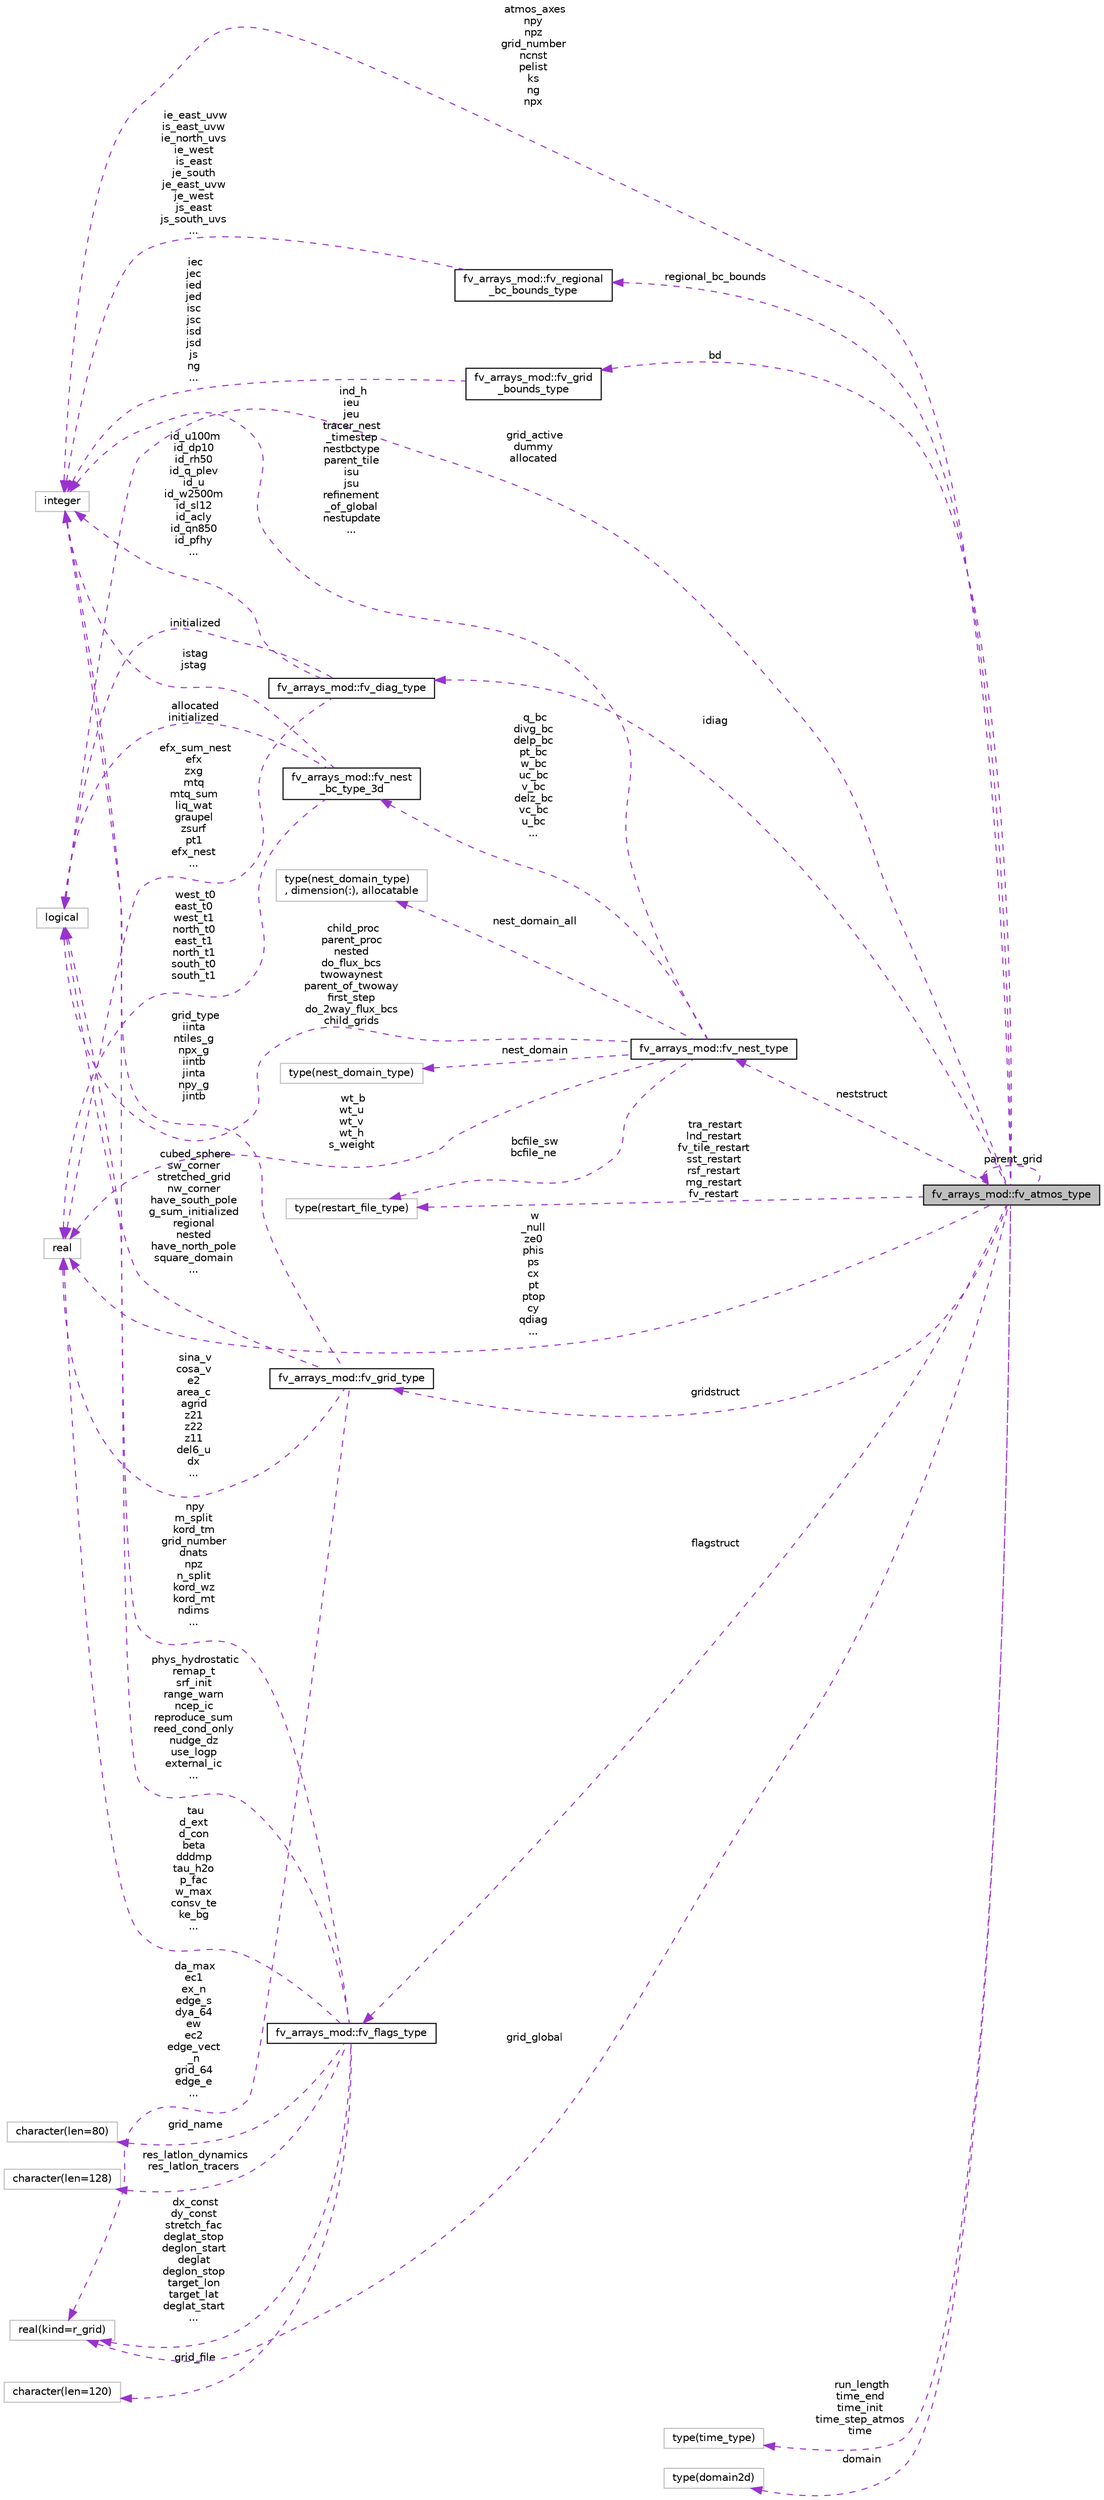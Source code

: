 digraph "fv_arrays_mod::fv_atmos_type"
{
 // INTERACTIVE_SVG=YES
  edge [fontname="Helvetica",fontsize="10",labelfontname="Helvetica",labelfontsize="10"];
  node [fontname="Helvetica",fontsize="10",shape=record];
  rankdir="LR";
  Node1 [label="fv_arrays_mod::fv_atmos_type",height=0.2,width=0.4,color="black", fillcolor="grey75", style="filled" fontcolor="black"];
  Node2 -> Node1 [dir="back",color="darkorchid3",fontsize="10",style="dashed",label=" grid_active\ndummy\nallocated" ,fontname="Helvetica"];
  Node2 [label="logical",height=0.2,width=0.4,color="grey75", fillcolor="white", style="filled"];
  Node3 -> Node1 [dir="back",color="darkorchid3",fontsize="10",style="dashed",label=" regional_bc_bounds" ,fontname="Helvetica"];
  Node3 [label="fv_arrays_mod::fv_regional\l_bc_bounds_type",height=0.2,width=0.4,color="black", fillcolor="white", style="filled",URL="$structfv__arrays__mod_1_1fv__regional__bc__bounds__type.html"];
  Node4 -> Node3 [dir="back",color="darkorchid3",fontsize="10",style="dashed",label=" ie_east_uvw\nis_east_uvw\nie_north_uvs\nie_west\nis_east\nje_south\nje_east_uvw\nje_west\njs_east\njs_south_uvs\n..." ,fontname="Helvetica"];
  Node4 [label="integer",height=0.2,width=0.4,color="grey75", fillcolor="white", style="filled"];
  Node5 -> Node1 [dir="back",color="darkorchid3",fontsize="10",style="dashed",label=" tra_restart\nlnd_restart\nfv_tile_restart\nsst_restart\nrsf_restart\nmg_restart\nfv_restart" ,fontname="Helvetica"];
  Node5 [label="type(restart_file_type)",height=0.2,width=0.4,color="grey75", fillcolor="white", style="filled"];
  Node6 -> Node1 [dir="back",color="darkorchid3",fontsize="10",style="dashed",label=" bd" ,fontname="Helvetica"];
  Node6 [label="fv_arrays_mod::fv_grid\l_bounds_type",height=0.2,width=0.4,color="black", fillcolor="white", style="filled",URL="$structfv__arrays__mod_1_1fv__grid__bounds__type.html"];
  Node4 -> Node6 [dir="back",color="darkorchid3",fontsize="10",style="dashed",label=" iec\njec\nied\njed\nisc\njsc\nisd\njsd\njs\nng\n..." ,fontname="Helvetica"];
  Node1 -> Node1 [dir="back",color="darkorchid3",fontsize="10",style="dashed",label=" parent_grid" ,fontname="Helvetica"];
  Node7 -> Node1 [dir="back",color="darkorchid3",fontsize="10",style="dashed",label=" run_length\ntime_end\ntime_init\ntime_step_atmos\ntime" ,fontname="Helvetica"];
  Node7 [label="type(time_type)",height=0.2,width=0.4,color="grey75", fillcolor="white", style="filled"];
  Node8 -> Node1 [dir="back",color="darkorchid3",fontsize="10",style="dashed",label=" flagstruct" ,fontname="Helvetica"];
  Node8 [label="fv_arrays_mod::fv_flags_type",height=0.2,width=0.4,color="black", fillcolor="white", style="filled",URL="$structfv__arrays__mod_1_1fv__flags__type.html"];
  Node2 -> Node8 [dir="back",color="darkorchid3",fontsize="10",style="dashed",label=" phys_hydrostatic\nremap_t\nsrf_init\nrange_warn\nncep_ic\nreproduce_sum\nreed_cond_only\nnudge_dz\nuse_logp\nexternal_ic\n..." ,fontname="Helvetica"];
  Node9 -> Node8 [dir="back",color="darkorchid3",fontsize="10",style="dashed",label=" grid_file" ,fontname="Helvetica"];
  Node9 [label="character(len=120)",height=0.2,width=0.4,color="grey75", fillcolor="white", style="filled"];
  Node10 -> Node8 [dir="back",color="darkorchid3",fontsize="10",style="dashed",label=" grid_name" ,fontname="Helvetica"];
  Node10 [label="character(len=80)",height=0.2,width=0.4,color="grey75", fillcolor="white", style="filled"];
  Node11 -> Node8 [dir="back",color="darkorchid3",fontsize="10",style="dashed",label=" res_latlon_dynamics\nres_latlon_tracers" ,fontname="Helvetica"];
  Node11 [label="character(len=128)",height=0.2,width=0.4,color="grey75", fillcolor="white", style="filled"];
  Node12 -> Node8 [dir="back",color="darkorchid3",fontsize="10",style="dashed",label=" tau\nd_ext\nd_con\nbeta\ndddmp\ntau_h2o\np_fac\nw_max\nconsv_te\nke_bg\n..." ,fontname="Helvetica"];
  Node12 [label="real",height=0.2,width=0.4,color="grey75", fillcolor="white", style="filled"];
  Node4 -> Node8 [dir="back",color="darkorchid3",fontsize="10",style="dashed",label=" npy\nm_split\nkord_tm\ngrid_number\ndnats\nnpz\nn_split\nkord_wz\nkord_mt\nndims\n..." ,fontname="Helvetica"];
  Node13 -> Node8 [dir="back",color="darkorchid3",fontsize="10",style="dashed",label=" dx_const\ndy_const\nstretch_fac\ndeglat_stop\ndeglon_start\ndeglat\ndeglon_stop\ntarget_lon\ntarget_lat\ndeglat_start\n..." ,fontname="Helvetica"];
  Node13 [label="real(kind=r_grid)",height=0.2,width=0.4,color="grey75", fillcolor="white", style="filled"];
  Node14 -> Node1 [dir="back",color="darkorchid3",fontsize="10",style="dashed",label=" neststruct" ,fontname="Helvetica"];
  Node14 [label="fv_arrays_mod::fv_nest_type",height=0.2,width=0.4,color="black", fillcolor="white", style="filled",URL="$structfv__arrays__mod_1_1fv__nest__type.html"];
  Node2 -> Node14 [dir="back",color="darkorchid3",fontsize="10",style="dashed",label=" child_proc\nparent_proc\nnested\ndo_flux_bcs\ntwowaynest\nparent_of_twoway\nfirst_step\ndo_2way_flux_bcs\nchild_grids" ,fontname="Helvetica"];
  Node5 -> Node14 [dir="back",color="darkorchid3",fontsize="10",style="dashed",label=" bcfile_sw\nbcfile_ne" ,fontname="Helvetica"];
  Node15 -> Node14 [dir="back",color="darkorchid3",fontsize="10",style="dashed",label=" nest_domain" ,fontname="Helvetica"];
  Node15 [label="type(nest_domain_type)",height=0.2,width=0.4,color="grey75", fillcolor="white", style="filled"];
  Node16 -> Node14 [dir="back",color="darkorchid3",fontsize="10",style="dashed",label=" q_bc\ndivg_bc\ndelp_bc\npt_bc\nw_bc\nuc_bc\nv_bc\ndelz_bc\nvc_bc\nu_bc\n..." ,fontname="Helvetica"];
  Node16 [label="fv_arrays_mod::fv_nest\l_bc_type_3d",height=0.2,width=0.4,color="black", fillcolor="white", style="filled",URL="$structfv__arrays__mod_1_1fv__nest__bc__type__3d.html"];
  Node2 -> Node16 [dir="back",color="darkorchid3",fontsize="10",style="dashed",label=" allocated\ninitialized" ,fontname="Helvetica"];
  Node4 -> Node16 [dir="back",color="darkorchid3",fontsize="10",style="dashed",label=" istag\njstag" ,fontname="Helvetica"];
  Node12 -> Node16 [dir="back",color="darkorchid3",fontsize="10",style="dashed",label=" west_t0\neast_t0\nwest_t1\nnorth_t0\neast_t1\nnorth_t1\nsouth_t0\nsouth_t1" ,fontname="Helvetica"];
  Node17 -> Node14 [dir="back",color="darkorchid3",fontsize="10",style="dashed",label=" nest_domain_all" ,fontname="Helvetica"];
  Node17 [label="type(nest_domain_type)\l, dimension(:), allocatable",height=0.2,width=0.4,color="grey75", fillcolor="white", style="filled"];
  Node12 -> Node14 [dir="back",color="darkorchid3",fontsize="10",style="dashed",label=" wt_b\nwt_u\nwt_v\nwt_h\ns_weight" ,fontname="Helvetica"];
  Node4 -> Node14 [dir="back",color="darkorchid3",fontsize="10",style="dashed",label=" ind_h\nieu\njeu\ntracer_nest\l_timestep\nnestbctype\nparent_tile\nisu\njsu\nrefinement\l_of_global\nnestupdate\n..." ,fontname="Helvetica"];
  Node12 -> Node1 [dir="back",color="darkorchid3",fontsize="10",style="dashed",label=" w\n_null\nze0\nphis\nps\ncx\npt\nptop\ncy\nqdiag\n..." ,fontname="Helvetica"];
  Node4 -> Node1 [dir="back",color="darkorchid3",fontsize="10",style="dashed",label=" atmos_axes\nnpy\nnpz\ngrid_number\nncnst\npelist\nks\nng\nnpx" ,fontname="Helvetica"];
  Node13 -> Node1 [dir="back",color="darkorchid3",fontsize="10",style="dashed",label=" grid_global" ,fontname="Helvetica"];
  Node18 -> Node1 [dir="back",color="darkorchid3",fontsize="10",style="dashed",label=" idiag" ,fontname="Helvetica"];
  Node18 [label="fv_arrays_mod::fv_diag_type",height=0.2,width=0.4,color="black", fillcolor="white", style="filled",URL="$structfv__arrays__mod_1_1fv__diag__type.html"];
  Node2 -> Node18 [dir="back",color="darkorchid3",fontsize="10",style="dashed",label=" initialized" ,fontname="Helvetica"];
  Node12 -> Node18 [dir="back",color="darkorchid3",fontsize="10",style="dashed",label=" efx_sum_nest\nefx\nzxg\nmtq\nmtq_sum\nliq_wat\ngraupel\nzsurf\npt1\nefx_nest\n..." ,fontname="Helvetica"];
  Node4 -> Node18 [dir="back",color="darkorchid3",fontsize="10",style="dashed",label=" id_u100m\nid_dp10\nid_rh50\nid_q_plev\nid_u\nid_w2500m\nid_sl12\nid_acly\nid_qn850\nid_pfhy\n..." ,fontname="Helvetica"];
  Node19 -> Node1 [dir="back",color="darkorchid3",fontsize="10",style="dashed",label=" gridstruct" ,fontname="Helvetica"];
  Node19 [label="fv_arrays_mod::fv_grid_type",height=0.2,width=0.4,color="black", fillcolor="white", style="filled",URL="$structfv__arrays__mod_1_1fv__grid__type.html",tooltip="The type &#39;fv_grid_type&#39; is made up of grid-dependent information from fv_grid_tools and fv_grid_utils..."];
  Node2 -> Node19 [dir="back",color="darkorchid3",fontsize="10",style="dashed",label=" cubed_sphere\nsw_corner\nstretched_grid\nnw_corner\nhave_south_pole\ng_sum_initialized\nregional\nnested\nhave_north_pole\nsquare_domain\n..." ,fontname="Helvetica"];
  Node4 -> Node19 [dir="back",color="darkorchid3",fontsize="10",style="dashed",label=" grid_type\niinta\nntiles_g\nnpx_g\niintb\njinta\nnpy_g\njintb" ,fontname="Helvetica"];
  Node12 -> Node19 [dir="back",color="darkorchid3",fontsize="10",style="dashed",label=" sina_v\ncosa_v\ne2\narea_c\nagrid\nz21\nz22\nz11\ndel6_u\ndx\n..." ,fontname="Helvetica"];
  Node13 -> Node19 [dir="back",color="darkorchid3",fontsize="10",style="dashed",label=" da_max\nec1\nex_n\nedge_s\ndya_64\new\nec2\nedge_vect\l_n\ngrid_64\nedge_e\n..." ,fontname="Helvetica"];
  Node20 -> Node1 [dir="back",color="darkorchid3",fontsize="10",style="dashed",label=" domain" ,fontname="Helvetica"];
  Node20 [label="type(domain2d)",height=0.2,width=0.4,color="grey75", fillcolor="white", style="filled"];
}
